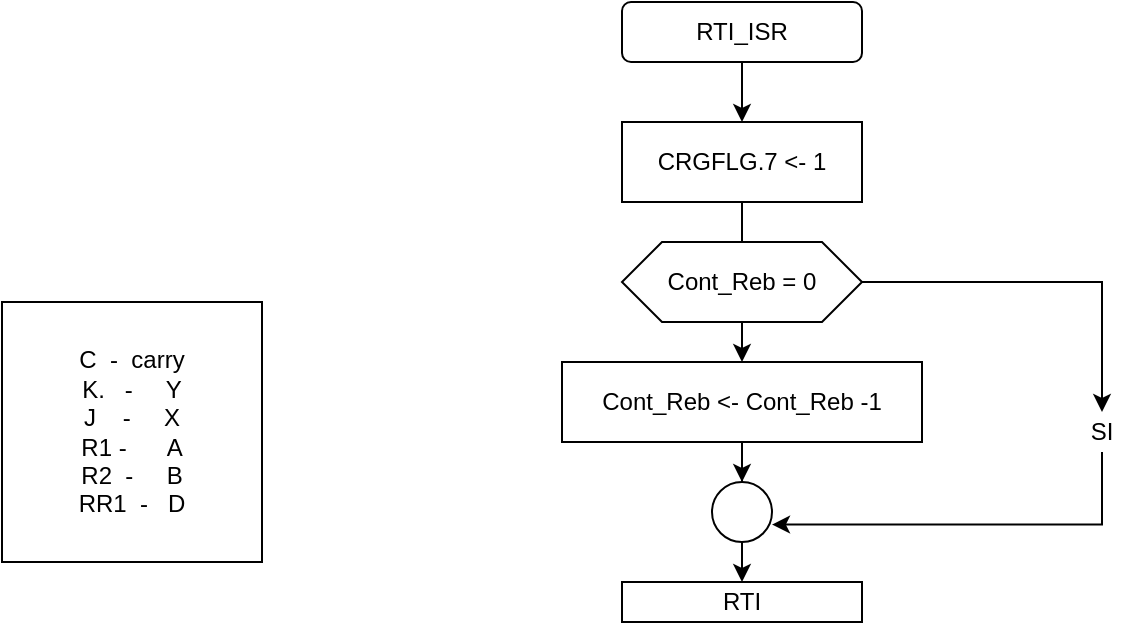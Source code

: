 <mxfile version="14.2.9" type="device"><diagram id="Vap7VGlmj7mA0fxkvcFt" name="Page-1"><mxGraphModel dx="670" dy="601" grid="1" gridSize="10" guides="1" tooltips="1" connect="1" arrows="1" fold="1" page="1" pageScale="1" pageWidth="850" pageHeight="1100" math="0" shadow="0"><root><mxCell id="0"/><mxCell id="1" parent="0"/><mxCell id="mARzQ-WPaSmC9xW1_njs-18" style="edgeStyle=orthogonalEdgeStyle;rounded=0;orthogonalLoop=1;jettySize=auto;html=1;exitX=0.5;exitY=1;exitDx=0;exitDy=0;entryX=0.5;entryY=0;entryDx=0;entryDy=0;" parent="1" source="mARzQ-WPaSmC9xW1_njs-1" target="mARzQ-WPaSmC9xW1_njs-2" edge="1"><mxGeometry relative="1" as="geometry"><mxPoint x="370" y="340" as="targetPoint"/></mxGeometry></mxCell><mxCell id="mARzQ-WPaSmC9xW1_njs-1" value="RTI_ISR" style="rounded=1;whiteSpace=wrap;html=1;" parent="1" vertex="1"><mxGeometry x="310" y="290" width="120" height="30" as="geometry"/></mxCell><mxCell id="mARzQ-WPaSmC9xW1_njs-20" style="edgeStyle=orthogonalEdgeStyle;rounded=0;orthogonalLoop=1;jettySize=auto;html=1;exitX=0.5;exitY=1;exitDx=0;exitDy=0;entryX=0.5;entryY=0;entryDx=0;entryDy=0;" parent="1" source="mARzQ-WPaSmC9xW1_njs-2" target="mARzQ-WPaSmC9xW1_njs-3" edge="1"><mxGeometry relative="1" as="geometry"/></mxCell><mxCell id="mARzQ-WPaSmC9xW1_njs-2" value="CRGFLG.7 &amp;lt;- 1&lt;br&gt;" style="rounded=0;whiteSpace=wrap;html=1;" parent="1" vertex="1"><mxGeometry x="310" y="350" width="120" height="40" as="geometry"/></mxCell><mxCell id="mARzQ-WPaSmC9xW1_njs-41" style="edgeStyle=orthogonalEdgeStyle;rounded=0;orthogonalLoop=1;jettySize=auto;html=1;exitX=0.5;exitY=1;exitDx=0;exitDy=0;" parent="1" source="mARzQ-WPaSmC9xW1_njs-3" target="mARzQ-WPaSmC9xW1_njs-40" edge="1"><mxGeometry relative="1" as="geometry"/></mxCell><mxCell id="mARzQ-WPaSmC9xW1_njs-3" value="Cont_Reb &amp;lt;- Cont_Reb -1" style="rounded=0;whiteSpace=wrap;html=1;" parent="1" vertex="1"><mxGeometry x="280" y="470" width="180" height="40" as="geometry"/></mxCell><mxCell id="mARzQ-WPaSmC9xW1_njs-9" value="C &amp;nbsp;- &amp;nbsp;carry&lt;br&gt;K. &amp;nbsp; - &amp;nbsp; &amp;nbsp; Y&lt;br&gt;J &amp;nbsp; &amp;nbsp;- &amp;nbsp; &amp;nbsp; X&lt;br&gt;R1 - &amp;nbsp; &amp;nbsp; &amp;nbsp;A&lt;br&gt;R2 &amp;nbsp;- &amp;nbsp; &amp;nbsp; B&lt;br&gt;RR1 &amp;nbsp;- &amp;nbsp; D" style="whiteSpace=wrap;html=1;aspect=fixed;" parent="1" vertex="1"><mxGeometry y="440" width="130" height="130" as="geometry"/></mxCell><mxCell id="mARzQ-WPaSmC9xW1_njs-55" style="edgeStyle=orthogonalEdgeStyle;rounded=0;orthogonalLoop=1;jettySize=auto;html=1;exitX=1;exitY=0.5;exitDx=0;exitDy=0;" parent="1" source="mARzQ-WPaSmC9xW1_njs-39" target="mARzQ-WPaSmC9xW1_njs-53" edge="1"><mxGeometry relative="1" as="geometry"/></mxCell><mxCell id="mARzQ-WPaSmC9xW1_njs-39" value="Cont_Reb = 0" style="shape=hexagon;perimeter=hexagonPerimeter2;whiteSpace=wrap;html=1;fixedSize=1;" parent="1" vertex="1"><mxGeometry x="310" y="410" width="120" height="40" as="geometry"/></mxCell><mxCell id="mARzQ-WPaSmC9xW1_njs-47" style="edgeStyle=orthogonalEdgeStyle;rounded=0;orthogonalLoop=1;jettySize=auto;html=1;exitX=0.5;exitY=1;exitDx=0;exitDy=0;entryX=0.5;entryY=0;entryDx=0;entryDy=0;" parent="1" source="mARzQ-WPaSmC9xW1_njs-40" target="mARzQ-WPaSmC9xW1_njs-42" edge="1"><mxGeometry relative="1" as="geometry"/></mxCell><mxCell id="mARzQ-WPaSmC9xW1_njs-40" value="" style="ellipse;whiteSpace=wrap;html=1;aspect=fixed;" parent="1" vertex="1"><mxGeometry x="355" y="530" width="30" height="30" as="geometry"/></mxCell><mxCell id="mARzQ-WPaSmC9xW1_njs-42" value="RTI" style="rounded=0;whiteSpace=wrap;html=1;" parent="1" vertex="1"><mxGeometry x="310" y="580" width="120" height="20" as="geometry"/></mxCell><mxCell id="mARzQ-WPaSmC9xW1_njs-56" style="edgeStyle=orthogonalEdgeStyle;rounded=0;orthogonalLoop=1;jettySize=auto;html=1;exitX=0.5;exitY=1;exitDx=0;exitDy=0;entryX=1;entryY=0.71;entryDx=0;entryDy=0;entryPerimeter=0;" parent="1" source="mARzQ-WPaSmC9xW1_njs-53" target="mARzQ-WPaSmC9xW1_njs-40" edge="1"><mxGeometry relative="1" as="geometry"/></mxCell><mxCell id="mARzQ-WPaSmC9xW1_njs-53" value="SI" style="text;html=1;strokeColor=none;fillColor=none;align=center;verticalAlign=middle;whiteSpace=wrap;rounded=0;" parent="1" vertex="1"><mxGeometry x="530" y="495" width="40" height="20" as="geometry"/></mxCell></root></mxGraphModel></diagram></mxfile>